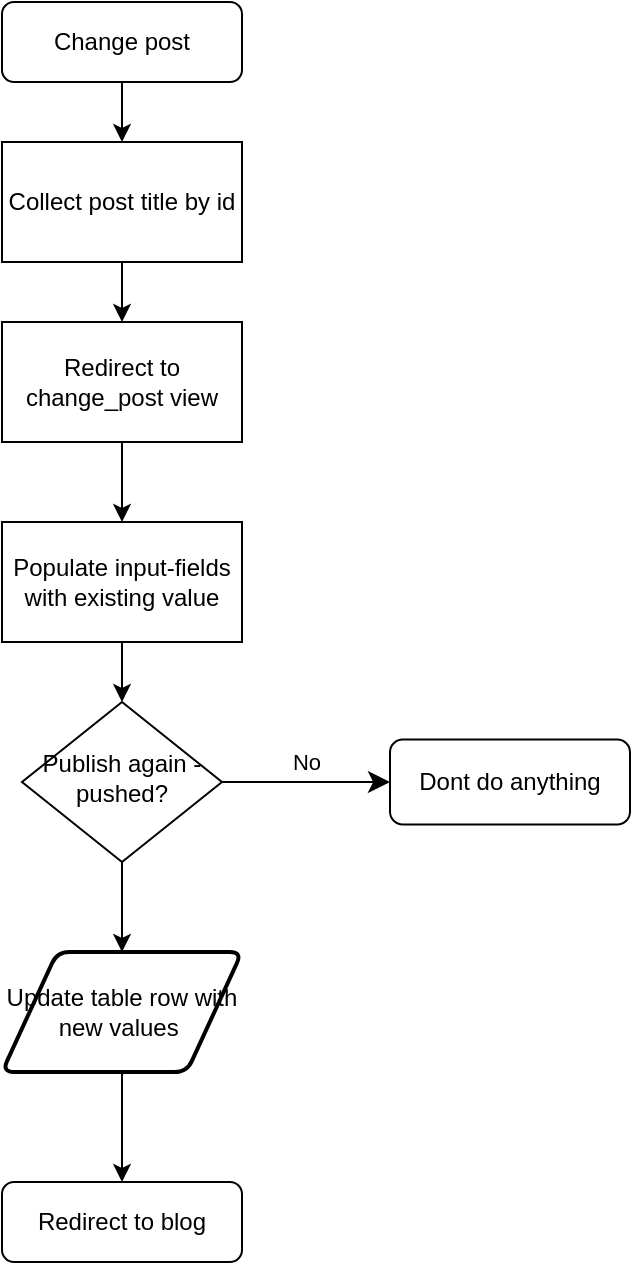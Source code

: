<mxfile version="14.6.0" type="device"><diagram id="C5RBs43oDa-KdzZeNtuy" name="Page-1"><mxGraphModel dx="1038" dy="548" grid="1" gridSize="10" guides="1" tooltips="1" connect="1" arrows="1" fold="1" page="1" pageScale="1" pageWidth="827" pageHeight="1169" math="0" shadow="0"><root><mxCell id="WIyWlLk6GJQsqaUBKTNV-0"/><mxCell id="WIyWlLk6GJQsqaUBKTNV-1" parent="WIyWlLk6GJQsqaUBKTNV-0"/><mxCell id="7iMB3jKwo_EuZpfkK14P-2" style="edgeStyle=orthogonalEdgeStyle;rounded=0;orthogonalLoop=1;jettySize=auto;html=1;" edge="1" parent="WIyWlLk6GJQsqaUBKTNV-1" source="WIyWlLk6GJQsqaUBKTNV-3" target="7iMB3jKwo_EuZpfkK14P-0"><mxGeometry relative="1" as="geometry"/></mxCell><mxCell id="WIyWlLk6GJQsqaUBKTNV-3" value="Change post" style="rounded=1;whiteSpace=wrap;html=1;fontSize=12;glass=0;strokeWidth=1;shadow=0;" parent="WIyWlLk6GJQsqaUBKTNV-1" vertex="1"><mxGeometry x="160" y="80" width="120" height="40" as="geometry"/></mxCell><mxCell id="WIyWlLk6GJQsqaUBKTNV-5" value="No" style="edgeStyle=orthogonalEdgeStyle;rounded=0;html=1;jettySize=auto;orthogonalLoop=1;fontSize=11;endArrow=classic;endFill=1;endSize=8;strokeWidth=1;shadow=0;labelBackgroundColor=none;" parent="WIyWlLk6GJQsqaUBKTNV-1" source="WIyWlLk6GJQsqaUBKTNV-6" target="7iMB3jKwo_EuZpfkK14P-9" edge="1"><mxGeometry y="10" relative="1" as="geometry"><mxPoint as="offset"/><mxPoint x="530" y="470" as="targetPoint"/></mxGeometry></mxCell><mxCell id="7iMB3jKwo_EuZpfkK14P-13" style="edgeStyle=orthogonalEdgeStyle;rounded=0;orthogonalLoop=1;jettySize=auto;html=1;entryX=0.5;entryY=0;entryDx=0;entryDy=0;endArrow=classic;endFill=1;" edge="1" parent="WIyWlLk6GJQsqaUBKTNV-1" source="WIyWlLk6GJQsqaUBKTNV-6" target="7iMB3jKwo_EuZpfkK14P-6"><mxGeometry relative="1" as="geometry"/></mxCell><mxCell id="WIyWlLk6GJQsqaUBKTNV-6" value="Publish again -pushed?" style="rhombus;whiteSpace=wrap;html=1;shadow=0;fontFamily=Helvetica;fontSize=12;align=center;strokeWidth=1;spacing=6;spacingTop=-4;" parent="WIyWlLk6GJQsqaUBKTNV-1" vertex="1"><mxGeometry x="170" y="430" width="100" height="80" as="geometry"/></mxCell><mxCell id="7iMB3jKwo_EuZpfkK14P-3" style="edgeStyle=orthogonalEdgeStyle;rounded=0;orthogonalLoop=1;jettySize=auto;html=1;entryX=0.5;entryY=0;entryDx=0;entryDy=0;" edge="1" parent="WIyWlLk6GJQsqaUBKTNV-1" source="7iMB3jKwo_EuZpfkK14P-0" target="7iMB3jKwo_EuZpfkK14P-1"><mxGeometry relative="1" as="geometry"/></mxCell><mxCell id="7iMB3jKwo_EuZpfkK14P-0" value="Collect post title by id" style="rounded=0;whiteSpace=wrap;html=1;" vertex="1" parent="WIyWlLk6GJQsqaUBKTNV-1"><mxGeometry x="160" y="150" width="120" height="60" as="geometry"/></mxCell><mxCell id="7iMB3jKwo_EuZpfkK14P-10" style="edgeStyle=orthogonalEdgeStyle;rounded=0;orthogonalLoop=1;jettySize=auto;html=1;entryX=0.5;entryY=0;entryDx=0;entryDy=0;" edge="1" parent="WIyWlLk6GJQsqaUBKTNV-1" source="7iMB3jKwo_EuZpfkK14P-1" target="7iMB3jKwo_EuZpfkK14P-11"><mxGeometry relative="1" as="geometry"/></mxCell><mxCell id="7iMB3jKwo_EuZpfkK14P-1" value="Redirect to change_post view" style="rounded=0;whiteSpace=wrap;html=1;" vertex="1" parent="WIyWlLk6GJQsqaUBKTNV-1"><mxGeometry x="160" y="240" width="120" height="60" as="geometry"/></mxCell><mxCell id="7iMB3jKwo_EuZpfkK14P-8" style="edgeStyle=orthogonalEdgeStyle;rounded=0;orthogonalLoop=1;jettySize=auto;html=1;entryX=0.5;entryY=0;entryDx=0;entryDy=0;" edge="1" parent="WIyWlLk6GJQsqaUBKTNV-1" source="7iMB3jKwo_EuZpfkK14P-6" target="7iMB3jKwo_EuZpfkK14P-7"><mxGeometry relative="1" as="geometry"/></mxCell><mxCell id="7iMB3jKwo_EuZpfkK14P-6" value="Update table row with new values&amp;nbsp;" style="shape=parallelogram;html=1;strokeWidth=2;perimeter=parallelogramPerimeter;whiteSpace=wrap;rounded=1;arcSize=12;size=0.23;" vertex="1" parent="WIyWlLk6GJQsqaUBKTNV-1"><mxGeometry x="160" y="555" width="120" height="60" as="geometry"/></mxCell><mxCell id="7iMB3jKwo_EuZpfkK14P-7" value="Redirect to blog" style="rounded=1;whiteSpace=wrap;html=1;" vertex="1" parent="WIyWlLk6GJQsqaUBKTNV-1"><mxGeometry x="160" y="670" width="120" height="40" as="geometry"/></mxCell><mxCell id="7iMB3jKwo_EuZpfkK14P-9" value="Dont do anything" style="rounded=1;whiteSpace=wrap;html=1;" vertex="1" parent="WIyWlLk6GJQsqaUBKTNV-1"><mxGeometry x="354" y="448.75" width="120" height="42.5" as="geometry"/></mxCell><mxCell id="7iMB3jKwo_EuZpfkK14P-12" value="" style="edgeStyle=orthogonalEdgeStyle;rounded=0;orthogonalLoop=1;jettySize=auto;html=1;endArrow=classic;endFill=1;" edge="1" parent="WIyWlLk6GJQsqaUBKTNV-1" source="7iMB3jKwo_EuZpfkK14P-11" target="WIyWlLk6GJQsqaUBKTNV-6"><mxGeometry relative="1" as="geometry"/></mxCell><mxCell id="7iMB3jKwo_EuZpfkK14P-11" value="Populate input-fields with existing value" style="rounded=0;whiteSpace=wrap;html=1;" vertex="1" parent="WIyWlLk6GJQsqaUBKTNV-1"><mxGeometry x="160" y="340" width="120" height="60" as="geometry"/></mxCell></root></mxGraphModel></diagram></mxfile>